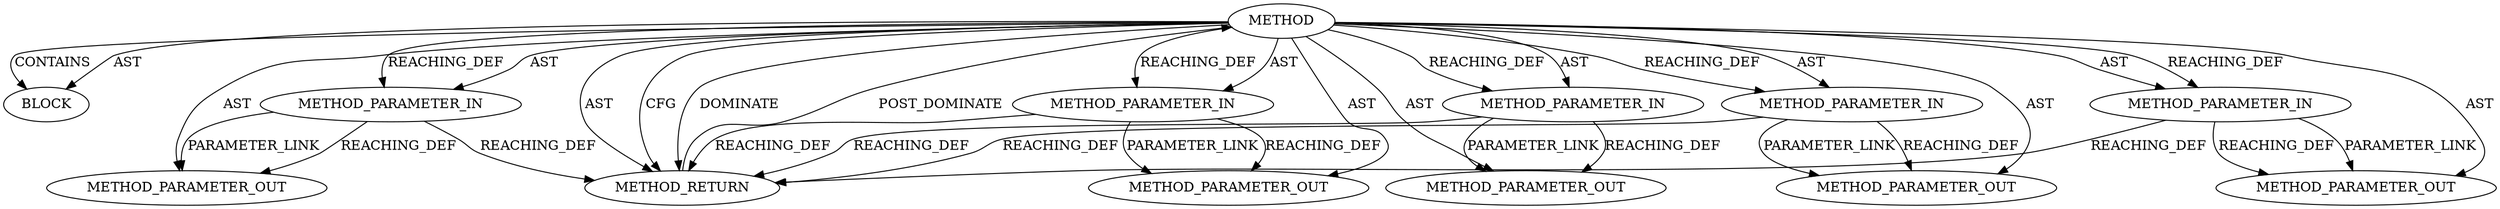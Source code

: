 digraph {
  25372 [label=BLOCK ORDER=1 ARGUMENT_INDEX=1 CODE="<empty>" TYPE_FULL_NAME="ANY"]
  27158 [label=METHOD_PARAMETER_OUT ORDER=2 CODE="p2" IS_VARIADIC=false TYPE_FULL_NAME="ANY" EVALUATION_STRATEGY="BY_VALUE" INDEX=2 NAME="p2"]
  25366 [label=METHOD AST_PARENT_TYPE="NAMESPACE_BLOCK" AST_PARENT_FULL_NAME="<global>" ORDER=0 CODE="<empty>" FULL_NAME="EVP_PKEY_verify" IS_EXTERNAL=true FILENAME="<empty>" SIGNATURE="" NAME="EVP_PKEY_verify"]
  27157 [label=METHOD_PARAMETER_OUT ORDER=1 CODE="p1" IS_VARIADIC=false TYPE_FULL_NAME="ANY" EVALUATION_STRATEGY="BY_VALUE" INDEX=1 NAME="p1"]
  25371 [label=METHOD_PARAMETER_IN ORDER=5 CODE="p5" IS_VARIADIC=false TYPE_FULL_NAME="ANY" EVALUATION_STRATEGY="BY_VALUE" INDEX=5 NAME="p5"]
  27159 [label=METHOD_PARAMETER_OUT ORDER=3 CODE="p3" IS_VARIADIC=false TYPE_FULL_NAME="ANY" EVALUATION_STRATEGY="BY_VALUE" INDEX=3 NAME="p3"]
  27161 [label=METHOD_PARAMETER_OUT ORDER=5 CODE="p5" IS_VARIADIC=false TYPE_FULL_NAME="ANY" EVALUATION_STRATEGY="BY_VALUE" INDEX=5 NAME="p5"]
  25369 [label=METHOD_PARAMETER_IN ORDER=3 CODE="p3" IS_VARIADIC=false TYPE_FULL_NAME="ANY" EVALUATION_STRATEGY="BY_VALUE" INDEX=3 NAME="p3"]
  25368 [label=METHOD_PARAMETER_IN ORDER=2 CODE="p2" IS_VARIADIC=false TYPE_FULL_NAME="ANY" EVALUATION_STRATEGY="BY_VALUE" INDEX=2 NAME="p2"]
  27160 [label=METHOD_PARAMETER_OUT ORDER=4 CODE="p4" IS_VARIADIC=false TYPE_FULL_NAME="ANY" EVALUATION_STRATEGY="BY_VALUE" INDEX=4 NAME="p4"]
  25367 [label=METHOD_PARAMETER_IN ORDER=1 CODE="p1" IS_VARIADIC=false TYPE_FULL_NAME="ANY" EVALUATION_STRATEGY="BY_VALUE" INDEX=1 NAME="p1"]
  25373 [label=METHOD_RETURN ORDER=2 CODE="RET" TYPE_FULL_NAME="ANY" EVALUATION_STRATEGY="BY_VALUE"]
  25370 [label=METHOD_PARAMETER_IN ORDER=4 CODE="p4" IS_VARIADIC=false TYPE_FULL_NAME="ANY" EVALUATION_STRATEGY="BY_VALUE" INDEX=4 NAME="p4"]
  25366 -> 25369 [label=AST ]
  25366 -> 25373 [label=AST ]
  25368 -> 27158 [label=PARAMETER_LINK ]
  25366 -> 25369 [label=REACHING_DEF VARIABLE=""]
  25366 -> 25372 [label=AST ]
  25366 -> 25368 [label=AST ]
  25369 -> 25373 [label=REACHING_DEF VARIABLE="p3"]
  25366 -> 27159 [label=AST ]
  25370 -> 27160 [label=REACHING_DEF VARIABLE="p4"]
  25366 -> 25373 [label=CFG ]
  25367 -> 25373 [label=REACHING_DEF VARIABLE="p1"]
  25366 -> 27160 [label=AST ]
  25370 -> 27160 [label=PARAMETER_LINK ]
  25370 -> 25373 [label=REACHING_DEF VARIABLE="p4"]
  25371 -> 27161 [label=REACHING_DEF VARIABLE="p5"]
  25369 -> 27159 [label=REACHING_DEF VARIABLE="p3"]
  25373 -> 25366 [label=POST_DOMINATE ]
  25366 -> 27158 [label=AST ]
  25368 -> 27158 [label=REACHING_DEF VARIABLE="p2"]
  25366 -> 25370 [label=REACHING_DEF VARIABLE=""]
  25366 -> 25371 [label=AST ]
  25366 -> 27157 [label=AST ]
  25366 -> 25368 [label=REACHING_DEF VARIABLE=""]
  25369 -> 27159 [label=PARAMETER_LINK ]
  25371 -> 27161 [label=PARAMETER_LINK ]
  25371 -> 25373 [label=REACHING_DEF VARIABLE="p5"]
  25366 -> 25367 [label=AST ]
  25366 -> 25367 [label=REACHING_DEF VARIABLE=""]
  25366 -> 25370 [label=AST ]
  25367 -> 27157 [label=PARAMETER_LINK ]
  25366 -> 25372 [label=CONTAINS ]
  25366 -> 27161 [label=AST ]
  25366 -> 25371 [label=REACHING_DEF VARIABLE=""]
  25367 -> 27157 [label=REACHING_DEF VARIABLE="p1"]
  25366 -> 25373 [label=DOMINATE ]
  25368 -> 25373 [label=REACHING_DEF VARIABLE="p2"]
}
